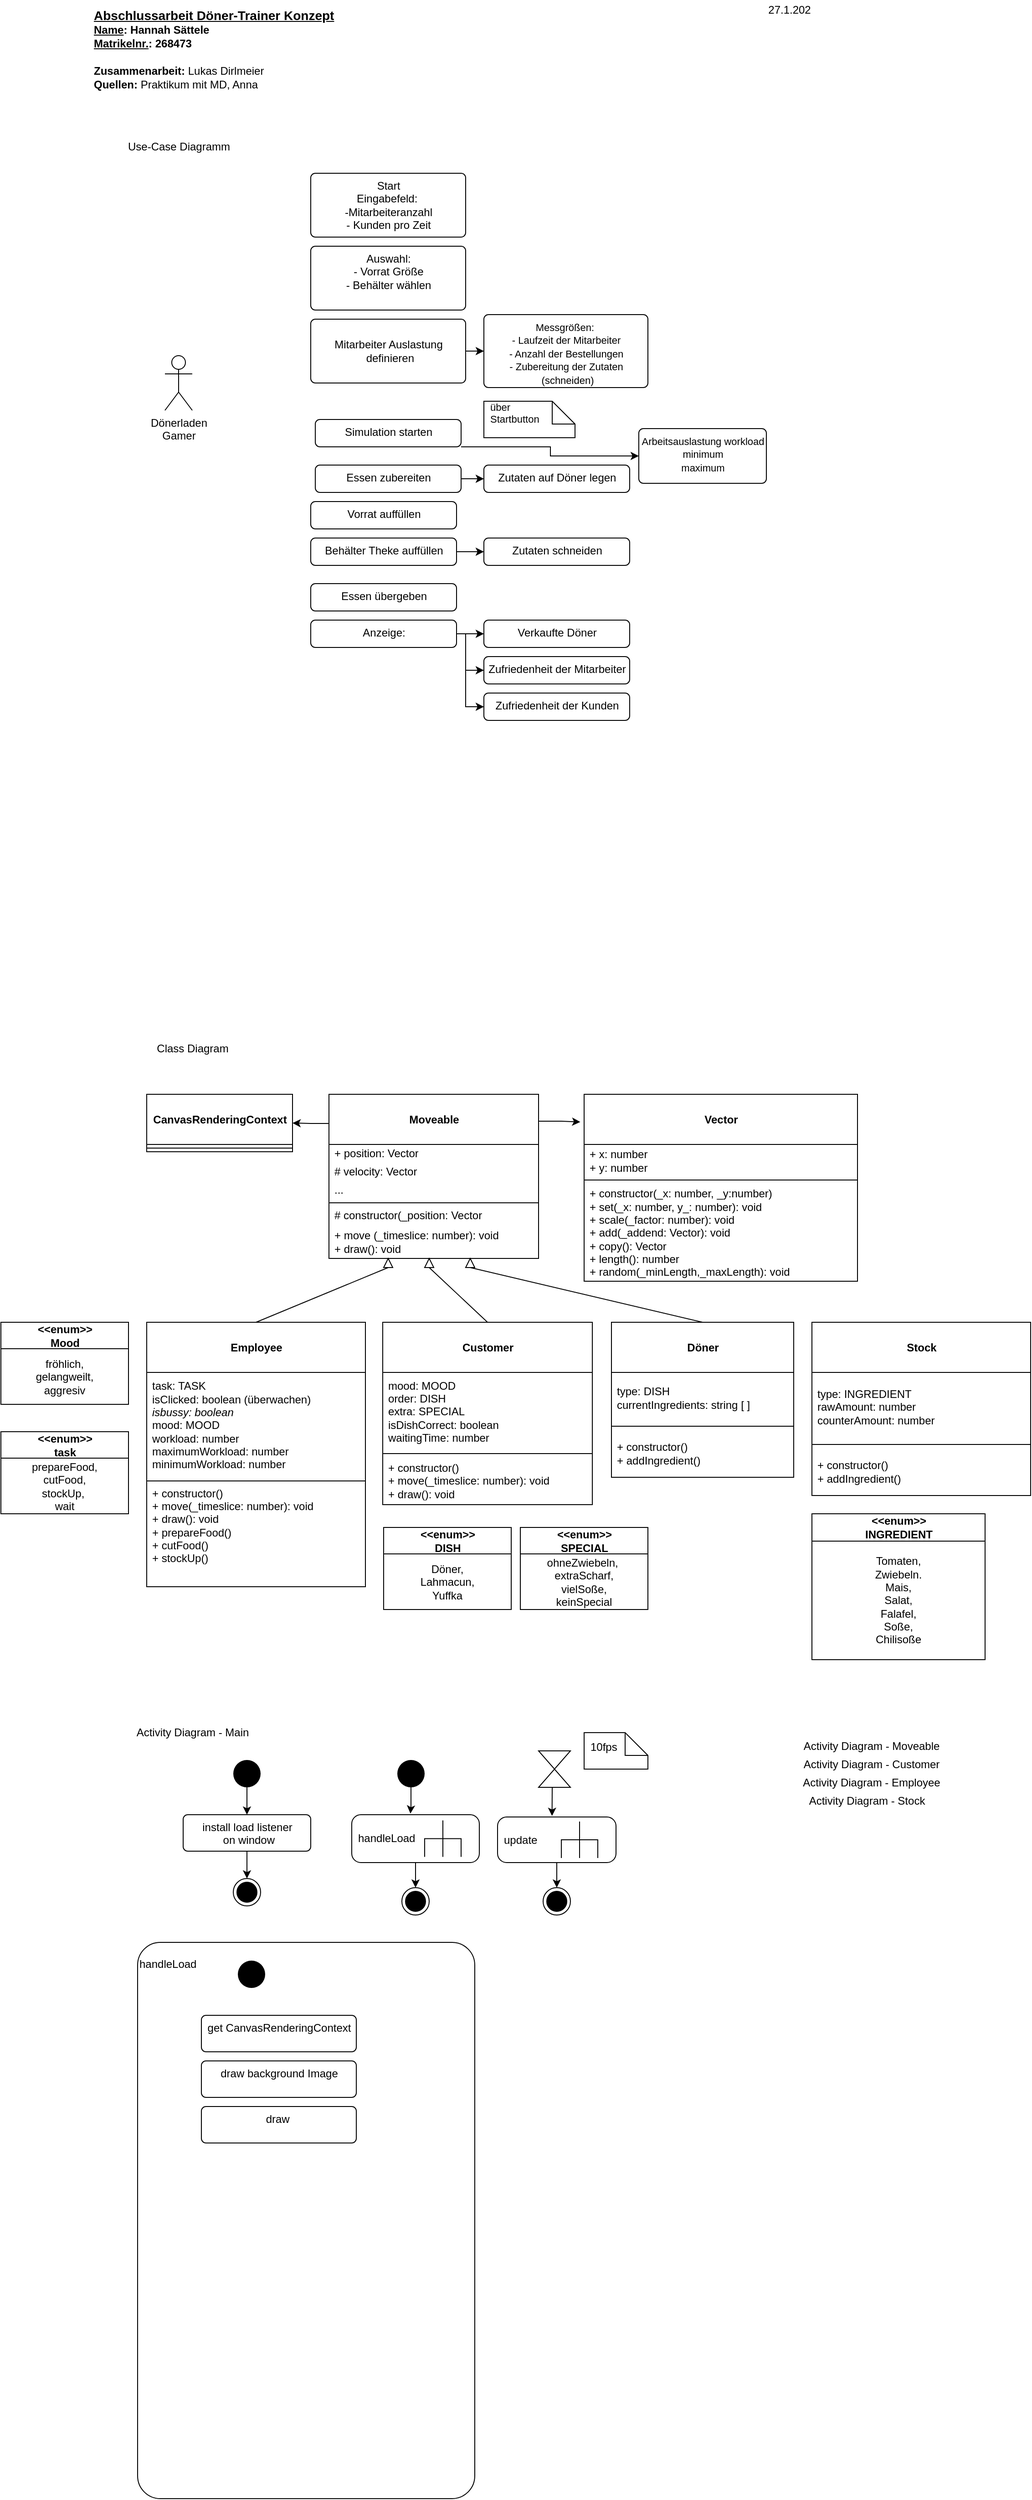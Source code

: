 <mxfile version="15.7.3" type="device"><diagram id="7r4EkHt8a0T-WiO6KExx" name="Seite-1"><mxGraphModel dx="2105" dy="641" grid="1" gridSize="10" guides="1" tooltips="1" connect="1" arrows="1" fold="1" page="1" pageScale="1" pageWidth="827" pageHeight="1169" math="0" shadow="0"><root><mxCell id="0"/><mxCell id="1" parent="0"/><mxCell id="Qmf67HxENv94UD_E8Iam-1" value="Dönerladen&lt;br&gt;Gamer" style="shape=umlActor;verticalLabelPosition=bottom;verticalAlign=top;html=1;" parent="1" vertex="1"><mxGeometry x="90" y="400" width="30" height="60" as="geometry"/></mxCell><mxCell id="Qmf67HxENv94UD_E8Iam-2" value="Start&lt;br&gt;&lt;div&gt;&lt;span&gt;Eingabefeld:&amp;nbsp;&lt;/span&gt;&lt;/div&gt;&lt;div&gt;&lt;span&gt;-Mitarbeiteranzahl&lt;/span&gt;&lt;/div&gt;&lt;div&gt;&lt;span&gt;- Kunden pro Zeit&lt;/span&gt;&lt;/div&gt;" style="html=1;align=center;verticalAlign=top;rounded=1;absoluteArcSize=1;arcSize=10;dashed=0;" parent="1" vertex="1"><mxGeometry x="250" y="200" width="170" height="70" as="geometry"/></mxCell><mxCell id="Qmf67HxENv94UD_E8Iam-3" value="&lt;font style=&quot;font-size: 14px&quot;&gt;&lt;b&gt;&lt;u&gt;Abschlussarbeit Döner-Trainer Konzept&lt;br&gt;&lt;/u&gt;&lt;/b&gt;&lt;/font&gt;&lt;div&gt;&lt;font style=&quot;font-size: 12px&quot;&gt;&lt;b&gt;&lt;u&gt;Name&lt;/u&gt;&lt;/b&gt;&lt;b&gt;:&lt;/b&gt;&lt;b&gt; &lt;/b&gt;&lt;b&gt;Hannah Sättele&lt;/b&gt;&lt;/font&gt;&lt;/div&gt;&lt;div&gt;&lt;font style=&quot;font-size: 12px&quot;&gt;&lt;u style=&quot;font-weight: bold&quot;&gt;Matrikelnr.&lt;/u&gt;&lt;span style=&quot;font-weight: bold&quot;&gt;:&lt;/span&gt; &lt;b&gt;268473&lt;/b&gt;&lt;/font&gt;&lt;/div&gt;&lt;b style=&quot;font-size: 14px&quot;&gt;&lt;u&gt;&lt;br&gt;&lt;/u&gt;&lt;/b&gt;" style="text;html=1;align=left;verticalAlign=middle;resizable=0;points=[];autosize=1;strokeColor=none;fillColor=none;" parent="1" vertex="1"><mxGeometry x="10" y="20" width="280" height="60" as="geometry"/></mxCell><mxCell id="Qmf67HxENv94UD_E8Iam-4" value="&lt;font style=&quot;font-size: 12px&quot;&gt;Use-Case Diagramm&lt;/font&gt;" style="text;html=1;align=center;verticalAlign=middle;resizable=0;points=[];autosize=1;strokeColor=none;fillColor=none;fontSize=14;" parent="1" vertex="1"><mxGeometry x="40" y="160" width="130" height="20" as="geometry"/></mxCell><mxCell id="Qmf67HxENv94UD_E8Iam-5" value="&lt;font style=&quot;font-size: 12px&quot;&gt;27.1.202&lt;/font&gt;" style="text;html=1;align=center;verticalAlign=middle;resizable=0;points=[];autosize=1;strokeColor=none;fillColor=none;fontSize=14;" parent="1" vertex="1"><mxGeometry x="735" y="10" width="80" height="20" as="geometry"/></mxCell><mxCell id="Qmf67HxENv94UD_E8Iam-6" value="Auswahl:&lt;br&gt;- Vorrat Größe&lt;br&gt;- Behälter wählen" style="html=1;align=center;verticalAlign=top;rounded=1;absoluteArcSize=1;arcSize=10;dashed=0;" parent="1" vertex="1"><mxGeometry x="250" y="280" width="170" height="70" as="geometry"/></mxCell><mxCell id="Qmf67HxENv94UD_E8Iam-11" value="" style="edgeStyle=orthogonalEdgeStyle;rounded=0;orthogonalLoop=1;jettySize=auto;html=1;fontSize=11;" parent="1" source="Qmf67HxENv94UD_E8Iam-7" target="Qmf67HxENv94UD_E8Iam-8" edge="1"><mxGeometry relative="1" as="geometry"/></mxCell><mxCell id="Qmf67HxENv94UD_E8Iam-7" value="&lt;br&gt;Mitarbeiter Auslastung&lt;br&gt;&amp;nbsp;definieren" style="html=1;align=center;verticalAlign=top;rounded=1;absoluteArcSize=1;arcSize=10;dashed=0;" parent="1" vertex="1"><mxGeometry x="250" y="360" width="170" height="70" as="geometry"/></mxCell><mxCell id="Qmf67HxENv94UD_E8Iam-8" value="&lt;font style=&quot;font-size: 11px&quot;&gt;Messgrößen:&amp;nbsp;&lt;br&gt;- Laufzeit der Mitarbeiter&lt;br&gt;- Anzahl der Bestellungen&lt;br&gt;- Zubereitung der Zutaten&lt;br&gt;&amp;nbsp;(schneiden)&lt;/font&gt;" style="html=1;align=center;verticalAlign=top;rounded=1;absoluteArcSize=1;arcSize=10;dashed=0;" parent="1" vertex="1"><mxGeometry x="440" y="355" width="180" height="80" as="geometry"/></mxCell><mxCell id="Qmf67HxENv94UD_E8Iam-137" style="edgeStyle=orthogonalEdgeStyle;rounded=0;orthogonalLoop=1;jettySize=auto;html=1;entryX=0;entryY=0.5;entryDx=0;entryDy=0;fontSize=12;" parent="1" source="Qmf67HxENv94UD_E8Iam-9" target="Qmf67HxENv94UD_E8Iam-136" edge="1"><mxGeometry relative="1" as="geometry"><Array as="points"><mxPoint x="513" y="500"/><mxPoint x="513" y="510"/></Array></mxGeometry></mxCell><mxCell id="Qmf67HxENv94UD_E8Iam-9" value="Simulation starten" style="html=1;align=center;verticalAlign=top;rounded=1;absoluteArcSize=1;arcSize=10;dashed=0;" parent="1" vertex="1"><mxGeometry x="255" y="470" width="160" height="30" as="geometry"/></mxCell><mxCell id="Qmf67HxENv94UD_E8Iam-12" value="" style="shape=note2;boundedLbl=1;whiteSpace=wrap;html=1;size=25;verticalAlign=top;align=left;spacingLeft=5;fontSize=11;" parent="1" vertex="1"><mxGeometry x="440" y="450" width="100" height="40" as="geometry"/></mxCell><mxCell id="Qmf67HxENv94UD_E8Iam-13" value="über &#10;Startbutton" style="resizeWidth=1;part=1;strokeColor=none;fillColor=none;align=left;spacingLeft=5;fontSize=11;" parent="Qmf67HxENv94UD_E8Iam-12" vertex="1"><mxGeometry width="100" height="25" relative="1" as="geometry"/></mxCell><mxCell id="Qmf67HxENv94UD_E8Iam-25" value="" style="edgeStyle=orthogonalEdgeStyle;rounded=0;orthogonalLoop=1;jettySize=auto;html=1;fontSize=11;" parent="1" source="Qmf67HxENv94UD_E8Iam-14" target="Qmf67HxENv94UD_E8Iam-24" edge="1"><mxGeometry relative="1" as="geometry"/></mxCell><mxCell id="Qmf67HxENv94UD_E8Iam-14" value="Essen zubereiten" style="html=1;align=center;verticalAlign=top;rounded=1;absoluteArcSize=1;arcSize=10;dashed=0;" parent="1" vertex="1"><mxGeometry x="255" y="520" width="160" height="30" as="geometry"/></mxCell><mxCell id="Qmf67HxENv94UD_E8Iam-15" value="Vorrat auffüllen" style="html=1;align=center;verticalAlign=top;rounded=1;absoluteArcSize=1;arcSize=10;dashed=0;" parent="1" vertex="1"><mxGeometry x="250" y="560" width="160" height="30" as="geometry"/></mxCell><mxCell id="Qmf67HxENv94UD_E8Iam-23" value="" style="edgeStyle=orthogonalEdgeStyle;rounded=0;orthogonalLoop=1;jettySize=auto;html=1;fontSize=11;" parent="1" source="Qmf67HxENv94UD_E8Iam-16" target="Qmf67HxENv94UD_E8Iam-22" edge="1"><mxGeometry relative="1" as="geometry"/></mxCell><mxCell id="Qmf67HxENv94UD_E8Iam-16" value="Behälter Theke auffüllen" style="html=1;align=center;verticalAlign=top;rounded=1;absoluteArcSize=1;arcSize=10;dashed=0;" parent="1" vertex="1"><mxGeometry x="250" y="600" width="160" height="30" as="geometry"/></mxCell><mxCell id="Qmf67HxENv94UD_E8Iam-17" value="Essen übergeben" style="html=1;align=center;verticalAlign=top;rounded=1;absoluteArcSize=1;arcSize=10;dashed=0;" parent="1" vertex="1"><mxGeometry x="250" y="650" width="160" height="30" as="geometry"/></mxCell><mxCell id="Qmf67HxENv94UD_E8Iam-29" style="edgeStyle=orthogonalEdgeStyle;rounded=0;orthogonalLoop=1;jettySize=auto;html=1;entryX=0;entryY=0.5;entryDx=0;entryDy=0;fontSize=11;" parent="1" source="Qmf67HxENv94UD_E8Iam-18" target="Qmf67HxENv94UD_E8Iam-19" edge="1"><mxGeometry relative="1" as="geometry"/></mxCell><mxCell id="Qmf67HxENv94UD_E8Iam-30" style="edgeStyle=orthogonalEdgeStyle;rounded=0;orthogonalLoop=1;jettySize=auto;html=1;entryX=0;entryY=0.5;entryDx=0;entryDy=0;fontSize=11;" parent="1" source="Qmf67HxENv94UD_E8Iam-18" target="Qmf67HxENv94UD_E8Iam-20" edge="1"><mxGeometry relative="1" as="geometry"><Array as="points"><mxPoint x="420" y="705"/><mxPoint x="420" y="745"/></Array></mxGeometry></mxCell><mxCell id="Qmf67HxENv94UD_E8Iam-31" style="edgeStyle=orthogonalEdgeStyle;rounded=0;orthogonalLoop=1;jettySize=auto;html=1;entryX=0;entryY=0.5;entryDx=0;entryDy=0;fontSize=11;" parent="1" source="Qmf67HxENv94UD_E8Iam-18" target="Qmf67HxENv94UD_E8Iam-21" edge="1"><mxGeometry relative="1" as="geometry"><Array as="points"><mxPoint x="420" y="705"/><mxPoint x="420" y="785"/></Array></mxGeometry></mxCell><mxCell id="Qmf67HxENv94UD_E8Iam-18" value="Anzeige:" style="html=1;align=center;verticalAlign=top;rounded=1;absoluteArcSize=1;arcSize=10;dashed=0;" parent="1" vertex="1"><mxGeometry x="250" y="690" width="160" height="30" as="geometry"/></mxCell><mxCell id="Qmf67HxENv94UD_E8Iam-19" value="Verkaufte Döner" style="html=1;align=center;verticalAlign=top;rounded=1;absoluteArcSize=1;arcSize=10;dashed=0;" parent="1" vertex="1"><mxGeometry x="440" y="690" width="160" height="30" as="geometry"/></mxCell><mxCell id="Qmf67HxENv94UD_E8Iam-20" value="Zufriedenheit der Mitarbeiter" style="html=1;align=center;verticalAlign=top;rounded=1;absoluteArcSize=1;arcSize=10;dashed=0;" parent="1" vertex="1"><mxGeometry x="440" y="730" width="160" height="30" as="geometry"/></mxCell><mxCell id="Qmf67HxENv94UD_E8Iam-21" value="Zufriedenheit der Kunden" style="html=1;align=center;verticalAlign=top;rounded=1;absoluteArcSize=1;arcSize=10;dashed=0;" parent="1" vertex="1"><mxGeometry x="440" y="770" width="160" height="30" as="geometry"/></mxCell><mxCell id="Qmf67HxENv94UD_E8Iam-22" value="Zutaten schneiden" style="html=1;align=center;verticalAlign=top;rounded=1;absoluteArcSize=1;arcSize=10;dashed=0;" parent="1" vertex="1"><mxGeometry x="440" y="600" width="160" height="30" as="geometry"/></mxCell><mxCell id="Qmf67HxENv94UD_E8Iam-24" value="Zutaten auf Döner legen" style="html=1;align=center;verticalAlign=top;rounded=1;absoluteArcSize=1;arcSize=10;dashed=0;" parent="1" vertex="1"><mxGeometry x="440" y="520" width="160" height="30" as="geometry"/></mxCell><mxCell id="Qmf67HxENv94UD_E8Iam-33" value="&lt;font style=&quot;font-size: 12px&quot;&gt;&lt;b&gt;Zusammenarbeit:&lt;/b&gt; Lukas Dirlmeier&lt;br&gt;&lt;b&gt;Quellen&lt;/b&gt;&lt;b&gt;: &lt;/b&gt;Praktikum mit MD, Anna&lt;b&gt;&amp;nbsp;&lt;/b&gt;&lt;/font&gt;" style="text;html=1;align=left;verticalAlign=middle;resizable=0;points=[];autosize=1;strokeColor=none;fillColor=none;fontSize=11;" parent="1" vertex="1"><mxGeometry x="10" y="80" width="200" height="30" as="geometry"/></mxCell><mxCell id="Qmf67HxENv94UD_E8Iam-34" value="Class Diagram" style="text;html=1;align=center;verticalAlign=middle;resizable=0;points=[];autosize=1;strokeColor=none;fillColor=none;fontSize=12;" parent="1" vertex="1"><mxGeometry x="75" y="1150" width="90" height="20" as="geometry"/></mxCell><mxCell id="Qmf67HxENv94UD_E8Iam-53" value="&lt;br&gt;&lt;b&gt;CanvasRenderingContext&lt;/b&gt;" style="swimlane;fontStyle=0;align=center;verticalAlign=top;childLayout=stackLayout;horizontal=1;startSize=55;horizontalStack=0;resizeParent=1;resizeParentMax=0;resizeLast=0;collapsible=0;marginBottom=0;html=1;fontSize=12;" parent="1" vertex="1"><mxGeometry x="70" y="1210" width="160" height="63" as="geometry"/></mxCell><mxCell id="Qmf67HxENv94UD_E8Iam-58" value="" style="line;strokeWidth=1;fillColor=none;align=left;verticalAlign=middle;spacingTop=-1;spacingLeft=3;spacingRight=3;rotatable=0;labelPosition=right;points=[];portConstraint=eastwest;fontSize=12;" parent="Qmf67HxENv94UD_E8Iam-53" vertex="1"><mxGeometry y="55" width="160" height="8" as="geometry"/></mxCell><mxCell id="Qmf67HxENv94UD_E8Iam-150" style="edgeStyle=orthogonalEdgeStyle;rounded=0;orthogonalLoop=1;jettySize=auto;html=1;entryX=-0.014;entryY=0.148;entryDx=0;entryDy=0;entryPerimeter=0;fontSize=12;exitX=1.001;exitY=0.164;exitDx=0;exitDy=0;exitPerimeter=0;" parent="1" source="Qmf67HxENv94UD_E8Iam-61" target="Qmf67HxENv94UD_E8Iam-69" edge="1"><mxGeometry relative="1" as="geometry"/></mxCell><mxCell id="Qmf67HxENv94UD_E8Iam-151" style="edgeStyle=orthogonalEdgeStyle;rounded=0;orthogonalLoop=1;jettySize=auto;html=1;entryX=1;entryY=0.5;entryDx=0;entryDy=0;fontSize=12;exitX=0.006;exitY=0.178;exitDx=0;exitDy=0;exitPerimeter=0;" parent="1" source="Qmf67HxENv94UD_E8Iam-61" target="Qmf67HxENv94UD_E8Iam-53" edge="1"><mxGeometry relative="1" as="geometry"/></mxCell><mxCell id="Qmf67HxENv94UD_E8Iam-61" value="&lt;br&gt;&lt;b&gt;Moveable&lt;/b&gt;" style="swimlane;fontStyle=0;align=center;verticalAlign=top;childLayout=stackLayout;horizontal=1;startSize=55;horizontalStack=0;resizeParent=1;resizeParentMax=0;resizeLast=0;collapsible=0;marginBottom=0;html=1;fontSize=12;" parent="1" vertex="1"><mxGeometry x="270" y="1210" width="230" height="180" as="geometry"/></mxCell><mxCell id="Qmf67HxENv94UD_E8Iam-62" value="+ position: Vector" style="text;html=1;strokeColor=none;fillColor=none;align=left;verticalAlign=middle;spacingLeft=4;spacingRight=4;overflow=hidden;rotatable=0;points=[[0,0.5],[1,0.5]];portConstraint=eastwest;fontSize=12;" parent="Qmf67HxENv94UD_E8Iam-61" vertex="1"><mxGeometry y="55" width="230" height="20" as="geometry"/></mxCell><mxCell id="Qmf67HxENv94UD_E8Iam-63" value="# velocity: Vector" style="text;html=1;strokeColor=none;fillColor=none;align=left;verticalAlign=middle;spacingLeft=4;spacingRight=4;overflow=hidden;rotatable=0;points=[[0,0.5],[1,0.5]];portConstraint=eastwest;fontSize=12;" parent="Qmf67HxENv94UD_E8Iam-61" vertex="1"><mxGeometry y="75" width="230" height="20" as="geometry"/></mxCell><mxCell id="Qmf67HxENv94UD_E8Iam-65" value="..." style="text;html=1;strokeColor=none;fillColor=none;align=left;verticalAlign=middle;spacingLeft=4;spacingRight=4;overflow=hidden;rotatable=0;points=[[0,0.5],[1,0.5]];portConstraint=eastwest;fontSize=12;" parent="Qmf67HxENv94UD_E8Iam-61" vertex="1"><mxGeometry y="95" width="230" height="20" as="geometry"/></mxCell><mxCell id="Qmf67HxENv94UD_E8Iam-66" value="" style="line;strokeWidth=1;fillColor=none;align=left;verticalAlign=middle;spacingTop=-1;spacingLeft=3;spacingRight=3;rotatable=0;labelPosition=right;points=[];portConstraint=eastwest;fontSize=12;" parent="Qmf67HxENv94UD_E8Iam-61" vertex="1"><mxGeometry y="115" width="230" height="8" as="geometry"/></mxCell><mxCell id="Qmf67HxENv94UD_E8Iam-67" value="# constructor(_position: Vector" style="text;html=1;strokeColor=none;fillColor=none;align=left;verticalAlign=middle;spacingLeft=4;spacingRight=4;overflow=hidden;rotatable=0;points=[[0,0.5],[1,0.5]];portConstraint=eastwest;fontSize=12;" parent="Qmf67HxENv94UD_E8Iam-61" vertex="1"><mxGeometry y="123" width="230" height="20" as="geometry"/></mxCell><mxCell id="Qmf67HxENv94UD_E8Iam-68" value="+ move (_timeslice: number): void&lt;br&gt;+ draw(): void" style="text;html=1;strokeColor=none;fillColor=none;align=left;verticalAlign=middle;spacingLeft=4;spacingRight=4;overflow=hidden;rotatable=0;points=[[0,0.5],[1,0.5]];portConstraint=eastwest;fontSize=12;" parent="Qmf67HxENv94UD_E8Iam-61" vertex="1"><mxGeometry y="143" width="230" height="37" as="geometry"/></mxCell><mxCell id="Qmf67HxENv94UD_E8Iam-69" value="&lt;br&gt;&lt;b&gt;Vector&lt;/b&gt;" style="swimlane;fontStyle=0;align=center;verticalAlign=top;childLayout=stackLayout;horizontal=1;startSize=55;horizontalStack=0;resizeParent=1;resizeParentMax=0;resizeLast=0;collapsible=0;marginBottom=0;html=1;fontSize=12;" parent="1" vertex="1"><mxGeometry x="550" y="1210" width="300" height="205" as="geometry"/></mxCell><mxCell id="Qmf67HxENv94UD_E8Iam-70" value="+ x: number&lt;br&gt;+ y: number" style="text;html=1;strokeColor=none;fillColor=none;align=left;verticalAlign=middle;spacingLeft=4;spacingRight=4;overflow=hidden;rotatable=0;points=[[0,0.5],[1,0.5]];portConstraint=eastwest;fontSize=12;" parent="Qmf67HxENv94UD_E8Iam-69" vertex="1"><mxGeometry y="55" width="300" height="35" as="geometry"/></mxCell><mxCell id="Qmf67HxENv94UD_E8Iam-73" value="" style="line;strokeWidth=1;fillColor=none;align=left;verticalAlign=middle;spacingTop=-1;spacingLeft=3;spacingRight=3;rotatable=0;labelPosition=right;points=[];portConstraint=eastwest;fontSize=12;" parent="Qmf67HxENv94UD_E8Iam-69" vertex="1"><mxGeometry y="90" width="300" height="8" as="geometry"/></mxCell><mxCell id="Qmf67HxENv94UD_E8Iam-74" value="&lt;div&gt;&lt;span&gt;+ constructor(_x: number, _y:number)&lt;/span&gt;&lt;/div&gt;&lt;div&gt;&lt;span&gt;+ set(_x: number, y_: number): void&lt;/span&gt;&lt;/div&gt;&lt;div&gt;&lt;span&gt;+ scale(_factor: number): void&lt;/span&gt;&lt;/div&gt;&lt;div&gt;&lt;span&gt;+ add(_addend: Vector): void&lt;/span&gt;&lt;/div&gt;&lt;div&gt;&lt;span&gt;+ copy(): Vector&lt;/span&gt;&lt;/div&gt;&lt;div&gt;&lt;span&gt;+ length(): number&lt;/span&gt;&lt;/div&gt;&lt;div&gt;&lt;span&gt;+ random(_minLength,_maxLength): void&lt;/span&gt;&lt;/div&gt;" style="text;html=1;strokeColor=none;fillColor=none;align=left;verticalAlign=middle;spacingLeft=4;spacingRight=4;overflow=hidden;rotatable=0;points=[[0,0.5],[1,0.5]];portConstraint=eastwest;fontSize=12;" parent="Qmf67HxENv94UD_E8Iam-69" vertex="1"><mxGeometry y="98" width="300" height="107" as="geometry"/></mxCell><mxCell id="Qmf67HxENv94UD_E8Iam-76" value="&lt;br&gt;&lt;b&gt;Employee&lt;/b&gt;" style="swimlane;fontStyle=0;align=center;verticalAlign=top;childLayout=stackLayout;horizontal=1;startSize=55;horizontalStack=0;resizeParent=1;resizeParentMax=0;resizeLast=0;collapsible=0;marginBottom=0;html=1;fontSize=12;" parent="1" vertex="1"><mxGeometry x="70" y="1460" width="240" height="290" as="geometry"/></mxCell><mxCell id="Qmf67HxENv94UD_E8Iam-77" value="task: TASK&lt;br&gt;isClicked: boolean (überwachen)&lt;br&gt;&lt;i&gt;isbussy: boolean&lt;br&gt;&lt;/i&gt;mood: MOOD&lt;br&gt;workload: number&lt;br&gt;maximumWorkload: number&lt;br&gt;minimumWorkload: number" style="text;html=1;strokeColor=none;fillColor=none;align=left;verticalAlign=middle;spacingLeft=4;spacingRight=4;overflow=hidden;rotatable=0;points=[[0,0.5],[1,0.5]];portConstraint=eastwest;fontSize=12;" parent="Qmf67HxENv94UD_E8Iam-76" vertex="1"><mxGeometry y="55" width="240" height="115" as="geometry"/></mxCell><mxCell id="Qmf67HxENv94UD_E8Iam-78" value="" style="line;strokeWidth=1;fillColor=none;align=left;verticalAlign=middle;spacingTop=-1;spacingLeft=3;spacingRight=3;rotatable=0;labelPosition=right;points=[];portConstraint=eastwest;fontSize=12;" parent="Qmf67HxENv94UD_E8Iam-76" vertex="1"><mxGeometry y="170" width="240" height="8" as="geometry"/></mxCell><mxCell id="Qmf67HxENv94UD_E8Iam-79" value="&lt;div&gt;&lt;span&gt;+ constructor()&lt;/span&gt;&lt;/div&gt;&lt;div&gt;+ move(_timeslice: number): void&lt;/div&gt;&lt;div&gt;+ draw(): void&lt;/div&gt;&lt;div&gt;+ prepareFood()&lt;/div&gt;&lt;div&gt;+ cutFood()&lt;/div&gt;&lt;div&gt;+ stockUp()&lt;/div&gt;&lt;div&gt;&lt;br&gt;&lt;/div&gt;&lt;div&gt;&lt;br&gt;&lt;/div&gt;&lt;div&gt;&lt;br&gt;&lt;/div&gt;" style="text;html=1;strokeColor=none;fillColor=none;align=left;verticalAlign=middle;spacingLeft=4;spacingRight=4;overflow=hidden;rotatable=0;points=[[0,0.5],[1,0.5]];portConstraint=eastwest;fontSize=12;" parent="Qmf67HxENv94UD_E8Iam-76" vertex="1"><mxGeometry y="178" width="240" height="112" as="geometry"/></mxCell><mxCell id="Qmf67HxENv94UD_E8Iam-80" value="&lt;br&gt;&lt;b&gt;Customer&lt;/b&gt;" style="swimlane;fontStyle=0;align=center;verticalAlign=top;childLayout=stackLayout;horizontal=1;startSize=55;horizontalStack=0;resizeParent=1;resizeParentMax=0;resizeLast=0;collapsible=0;marginBottom=0;html=1;fontSize=12;" parent="1" vertex="1"><mxGeometry x="329" y="1460" width="230" height="200" as="geometry"/></mxCell><mxCell id="Qmf67HxENv94UD_E8Iam-81" value="mood: MOOD&amp;nbsp;&lt;br&gt;order: DISH&lt;br&gt;extra: SPECIAL&lt;br&gt;isDishCorrect: boolean&lt;br&gt;waitingTime: number" style="text;html=1;strokeColor=none;fillColor=none;align=left;verticalAlign=middle;spacingLeft=4;spacingRight=4;overflow=hidden;rotatable=0;points=[[0,0.5],[1,0.5]];portConstraint=eastwest;fontSize=12;" parent="Qmf67HxENv94UD_E8Iam-80" vertex="1"><mxGeometry y="55" width="230" height="85" as="geometry"/></mxCell><mxCell id="Qmf67HxENv94UD_E8Iam-82" value="" style="line;strokeWidth=1;fillColor=none;align=left;verticalAlign=middle;spacingTop=-1;spacingLeft=3;spacingRight=3;rotatable=0;labelPosition=right;points=[];portConstraint=eastwest;fontSize=12;" parent="Qmf67HxENv94UD_E8Iam-80" vertex="1"><mxGeometry y="140" width="230" height="8" as="geometry"/></mxCell><mxCell id="Qmf67HxENv94UD_E8Iam-83" value="&lt;div&gt;&lt;span&gt;+ constructor()&lt;/span&gt;&lt;/div&gt;&lt;div&gt;+ move(_timeslice: number): void&lt;/div&gt;&lt;div&gt;+ draw(): void&lt;/div&gt;" style="text;html=1;strokeColor=none;fillColor=none;align=left;verticalAlign=middle;spacingLeft=4;spacingRight=4;overflow=hidden;rotatable=0;points=[[0,0.5],[1,0.5]];portConstraint=eastwest;fontSize=12;" parent="Qmf67HxENv94UD_E8Iam-80" vertex="1"><mxGeometry y="148" width="230" height="52" as="geometry"/></mxCell><mxCell id="Qmf67HxENv94UD_E8Iam-84" value="&lt;br&gt;&lt;b&gt;Stock&lt;/b&gt;" style="swimlane;fontStyle=0;align=center;verticalAlign=top;childLayout=stackLayout;horizontal=1;startSize=55;horizontalStack=0;resizeParent=1;resizeParentMax=0;resizeLast=0;collapsible=0;marginBottom=0;html=1;fontSize=12;" parent="1" vertex="1"><mxGeometry x="800" y="1460" width="240" height="190" as="geometry"/></mxCell><mxCell id="Qmf67HxENv94UD_E8Iam-85" value="type: INGREDIENT&lt;br&gt;rawAmount: number&lt;br&gt;counterAmount: number&lt;br&gt;" style="text;html=1;strokeColor=none;fillColor=none;align=left;verticalAlign=middle;spacingLeft=4;spacingRight=4;overflow=hidden;rotatable=0;points=[[0,0.5],[1,0.5]];portConstraint=eastwest;fontSize=12;" parent="Qmf67HxENv94UD_E8Iam-84" vertex="1"><mxGeometry y="55" width="240" height="75" as="geometry"/></mxCell><mxCell id="Qmf67HxENv94UD_E8Iam-86" value="" style="line;strokeWidth=1;fillColor=none;align=left;verticalAlign=middle;spacingTop=-1;spacingLeft=3;spacingRight=3;rotatable=0;labelPosition=right;points=[];portConstraint=eastwest;fontSize=12;" parent="Qmf67HxENv94UD_E8Iam-84" vertex="1"><mxGeometry y="130" width="240" height="8" as="geometry"/></mxCell><mxCell id="Qmf67HxENv94UD_E8Iam-87" value="&lt;div&gt;&lt;span&gt;+ constructor()&lt;/span&gt;&lt;/div&gt;&lt;div&gt;+ addIngredient()&lt;/div&gt;" style="text;html=1;strokeColor=none;fillColor=none;align=left;verticalAlign=middle;spacingLeft=4;spacingRight=4;overflow=hidden;rotatable=0;points=[[0,0.5],[1,0.5]];portConstraint=eastwest;fontSize=12;" parent="Qmf67HxENv94UD_E8Iam-84" vertex="1"><mxGeometry y="138" width="240" height="52" as="geometry"/></mxCell><mxCell id="Qmf67HxENv94UD_E8Iam-88" value="Activity Diagram - Moveable" style="text;html=1;align=center;verticalAlign=middle;resizable=0;points=[];autosize=1;strokeColor=none;fillColor=none;fontSize=12;" parent="1" vertex="1"><mxGeometry x="780" y="1915" width="170" height="20" as="geometry"/></mxCell><mxCell id="Qmf67HxENv94UD_E8Iam-89" value="Activity Diagram - Main" style="text;html=1;align=center;verticalAlign=middle;resizable=0;points=[];autosize=1;strokeColor=none;fillColor=none;fontSize=12;" parent="1" vertex="1"><mxGeometry x="50" y="1900" width="140" height="20" as="geometry"/></mxCell><mxCell id="Qmf67HxENv94UD_E8Iam-90" value="Activity Diagram - Customer" style="text;html=1;align=center;verticalAlign=middle;resizable=0;points=[];autosize=1;strokeColor=none;fillColor=none;fontSize=12;" parent="1" vertex="1"><mxGeometry x="780" y="1935" width="170" height="20" as="geometry"/></mxCell><mxCell id="Qmf67HxENv94UD_E8Iam-91" value="Activity Diagram - Employee" style="text;html=1;align=center;verticalAlign=middle;resizable=0;points=[];autosize=1;strokeColor=none;fillColor=none;fontSize=12;" parent="1" vertex="1"><mxGeometry x="780" y="1955" width="170" height="20" as="geometry"/></mxCell><mxCell id="Qmf67HxENv94UD_E8Iam-92" value="Activity Diagram - Stock" style="text;html=1;align=center;verticalAlign=middle;resizable=0;points=[];autosize=1;strokeColor=none;fillColor=none;fontSize=12;" parent="1" vertex="1"><mxGeometry x="790" y="1975" width="140" height="20" as="geometry"/></mxCell><mxCell id="Qmf67HxENv94UD_E8Iam-96" value="" style="edgeStyle=orthogonalEdgeStyle;rounded=0;orthogonalLoop=1;jettySize=auto;html=1;fontSize=12;" parent="1" source="Qmf67HxENv94UD_E8Iam-93" target="Qmf67HxENv94UD_E8Iam-95" edge="1"><mxGeometry relative="1" as="geometry"/></mxCell><mxCell id="Qmf67HxENv94UD_E8Iam-93" value="" style="ellipse;fillColor=#000000;strokeColor=none;fontSize=12;align=left;" parent="1" vertex="1"><mxGeometry x="165" y="1940" width="30" height="30" as="geometry"/></mxCell><mxCell id="Qmf67HxENv94UD_E8Iam-94" value="" style="ellipse;html=1;shape=endState;fillColor=#000000;strokeColor=#000000;fontSize=12;align=left;" parent="1" vertex="1"><mxGeometry x="165" y="2070" width="30" height="30" as="geometry"/></mxCell><mxCell id="Qmf67HxENv94UD_E8Iam-97" value="" style="edgeStyle=orthogonalEdgeStyle;rounded=0;orthogonalLoop=1;jettySize=auto;html=1;fontSize=12;" parent="1" source="Qmf67HxENv94UD_E8Iam-95" target="Qmf67HxENv94UD_E8Iam-94" edge="1"><mxGeometry relative="1" as="geometry"/></mxCell><mxCell id="Qmf67HxENv94UD_E8Iam-95" value="install load listener&lt;br&gt;&amp;nbsp;on window" style="html=1;align=center;verticalAlign=top;rounded=1;absoluteArcSize=1;arcSize=10;dashed=0;fontSize=12;" parent="1" vertex="1"><mxGeometry x="110" y="2000" width="140" height="40" as="geometry"/></mxCell><mxCell id="Qmf67HxENv94UD_E8Iam-99" value="handleLoad" style="html=1;align=left;verticalAlign=top;rounded=1;absoluteArcSize=1;arcSize=50;dashed=0;spacingTop=10;spacingRight=30;fontSize=12;" parent="1" vertex="1"><mxGeometry x="60" y="2140" width="370" height="610" as="geometry"/></mxCell><mxCell id="Qmf67HxENv94UD_E8Iam-100" value="" style="ellipse;fillColor=#000000;strokeColor=none;fontSize=12;align=left;" parent="1" vertex="1"><mxGeometry x="170" y="2160" width="30" height="30" as="geometry"/></mxCell><mxCell id="Qmf67HxENv94UD_E8Iam-101" value="get CanvasRenderingContext" style="html=1;align=center;verticalAlign=top;rounded=1;absoluteArcSize=1;arcSize=10;dashed=0;fontSize=12;" parent="1" vertex="1"><mxGeometry x="130" y="2220" width="170" height="40" as="geometry"/></mxCell><mxCell id="Qmf67HxENv94UD_E8Iam-103" value="draw background Image" style="html=1;align=center;verticalAlign=top;rounded=1;absoluteArcSize=1;arcSize=10;dashed=0;fontSize=12;" parent="1" vertex="1"><mxGeometry x="130" y="2270" width="170" height="40" as="geometry"/></mxCell><mxCell id="Qmf67HxENv94UD_E8Iam-104" value="draw&amp;nbsp;" style="html=1;align=center;verticalAlign=top;rounded=1;absoluteArcSize=1;arcSize=10;dashed=0;fontSize=12;" parent="1" vertex="1"><mxGeometry x="130" y="2320" width="170" height="40" as="geometry"/></mxCell><mxCell id="Qmf67HxENv94UD_E8Iam-110" style="edgeStyle=orthogonalEdgeStyle;rounded=0;orthogonalLoop=1;jettySize=auto;html=1;entryX=0.46;entryY=-0.023;entryDx=0;entryDy=0;entryPerimeter=0;fontSize=12;" parent="1" source="Qmf67HxENv94UD_E8Iam-105" target="Qmf67HxENv94UD_E8Iam-107" edge="1"><mxGeometry relative="1" as="geometry"/></mxCell><mxCell id="Qmf67HxENv94UD_E8Iam-105" value="" style="ellipse;fillColor=#000000;strokeColor=none;fontSize=12;align=left;" parent="1" vertex="1"><mxGeometry x="345" y="1940" width="30" height="30" as="geometry"/></mxCell><mxCell id="Qmf67HxENv94UD_E8Iam-111" style="edgeStyle=orthogonalEdgeStyle;rounded=0;orthogonalLoop=1;jettySize=auto;html=1;entryX=0.5;entryY=0;entryDx=0;entryDy=0;fontSize=12;" parent="1" source="Qmf67HxENv94UD_E8Iam-107" target="Qmf67HxENv94UD_E8Iam-108" edge="1"><mxGeometry relative="1" as="geometry"/></mxCell><mxCell id="Qmf67HxENv94UD_E8Iam-107" value="handleLoad" style="shape=mxgraph.uml25.behaviorAction;html=1;rounded=1;absoluteArcSize=1;arcSize=10;align=left;spacingLeft=5;fontSize=12;" parent="1" vertex="1"><mxGeometry x="295" y="2000" width="140" height="52.5" as="geometry"/></mxCell><mxCell id="Qmf67HxENv94UD_E8Iam-108" value="" style="ellipse;html=1;shape=endState;fillColor=#000000;strokeColor=#000000;fontSize=12;align=left;" parent="1" vertex="1"><mxGeometry x="350" y="2080" width="30" height="30" as="geometry"/></mxCell><mxCell id="Qmf67HxENv94UD_E8Iam-112" style="edgeStyle=orthogonalEdgeStyle;rounded=0;orthogonalLoop=1;jettySize=auto;html=1;entryX=0.46;entryY=-0.023;entryDx=0;entryDy=0;entryPerimeter=0;fontSize=12;" parent="1" target="Qmf67HxENv94UD_E8Iam-115" edge="1"><mxGeometry relative="1" as="geometry"><mxPoint x="515" y="1970" as="sourcePoint"/></mxGeometry></mxCell><mxCell id="Qmf67HxENv94UD_E8Iam-114" style="edgeStyle=orthogonalEdgeStyle;rounded=0;orthogonalLoop=1;jettySize=auto;html=1;entryX=0.5;entryY=0;entryDx=0;entryDy=0;fontSize=12;" parent="1" source="Qmf67HxENv94UD_E8Iam-115" target="Qmf67HxENv94UD_E8Iam-116" edge="1"><mxGeometry relative="1" as="geometry"/></mxCell><mxCell id="Qmf67HxENv94UD_E8Iam-115" value="update" style="shape=mxgraph.uml25.behaviorAction;html=1;rounded=1;absoluteArcSize=1;arcSize=10;align=left;spacingLeft=5;fontSize=12;" parent="1" vertex="1"><mxGeometry x="455" y="2002.5" width="130" height="50" as="geometry"/></mxCell><mxCell id="Qmf67HxENv94UD_E8Iam-116" value="" style="ellipse;html=1;shape=endState;fillColor=#000000;strokeColor=#000000;fontSize=12;align=left;" parent="1" vertex="1"><mxGeometry x="505" y="2080" width="30" height="30" as="geometry"/></mxCell><mxCell id="Qmf67HxENv94UD_E8Iam-117" value="" style="shape=collate;whiteSpace=wrap;html=1;fontSize=12;align=left;" parent="1" vertex="1"><mxGeometry x="500" y="1930" width="35" height="40" as="geometry"/></mxCell><mxCell id="Qmf67HxENv94UD_E8Iam-119" value="" style="shape=note2;boundedLbl=1;whiteSpace=wrap;html=1;size=25;verticalAlign=top;align=left;spacingLeft=5;fontSize=12;" parent="1" vertex="1"><mxGeometry x="550" y="1910" width="70" height="40" as="geometry"/></mxCell><mxCell id="Qmf67HxENv94UD_E8Iam-120" value="10fps" style="resizeWidth=1;part=1;strokeColor=none;fillColor=none;align=left;spacingLeft=5;fontSize=12;" parent="Qmf67HxENv94UD_E8Iam-119" vertex="1"><mxGeometry width="44.545" height="30" relative="1" as="geometry"/></mxCell><mxCell id="Qmf67HxENv94UD_E8Iam-131" value="&amp;lt;&amp;lt;enum&amp;gt;&amp;gt;&lt;br&gt;Mood" style="swimlane;fontStyle=1;align=center;verticalAlign=middle;childLayout=stackLayout;horizontal=1;startSize=29;horizontalStack=0;resizeParent=1;resizeParentMax=0;resizeLast=0;collapsible=0;marginBottom=0;html=1;fontSize=12;" parent="1" vertex="1"><mxGeometry x="-90" y="1460" width="140" height="90" as="geometry"/></mxCell><mxCell id="Qmf67HxENv94UD_E8Iam-132" value="fröhlich,&lt;br&gt;gelangweilt,&lt;br&gt;aggresiv" style="text;html=1;strokeColor=none;fillColor=none;align=center;verticalAlign=middle;spacingLeft=4;spacingRight=4;overflow=hidden;rotatable=0;points=[[0,0.5],[1,0.5]];portConstraint=eastwest;fontSize=12;" parent="Qmf67HxENv94UD_E8Iam-131" vertex="1"><mxGeometry y="29" width="140" height="61" as="geometry"/></mxCell><mxCell id="Qmf67HxENv94UD_E8Iam-134" value="&amp;lt;&amp;lt;enum&amp;gt;&amp;gt;&lt;br&gt;task" style="swimlane;fontStyle=1;align=center;verticalAlign=middle;childLayout=stackLayout;horizontal=1;startSize=29;horizontalStack=0;resizeParent=1;resizeParentMax=0;resizeLast=0;collapsible=0;marginBottom=0;html=1;fontSize=12;" parent="1" vertex="1"><mxGeometry x="-90" y="1580" width="140" height="90" as="geometry"/></mxCell><mxCell id="Qmf67HxENv94UD_E8Iam-135" value="prepareFood,&lt;br&gt;cutFood,&lt;br&gt;stockUp,&amp;nbsp;&lt;br&gt;wait" style="text;html=1;strokeColor=none;fillColor=none;align=center;verticalAlign=middle;spacingLeft=4;spacingRight=4;overflow=hidden;rotatable=0;points=[[0,0.5],[1,0.5]];portConstraint=eastwest;fontSize=12;" parent="Qmf67HxENv94UD_E8Iam-134" vertex="1"><mxGeometry y="29" width="140" height="61" as="geometry"/></mxCell><mxCell id="Qmf67HxENv94UD_E8Iam-136" value="&lt;span style=&quot;font-size: 11px&quot;&gt;Arbeitsauslastung workload&lt;br&gt;minimum&lt;br&gt;maximum&lt;br&gt;&lt;/span&gt;" style="html=1;align=center;verticalAlign=top;rounded=1;absoluteArcSize=1;arcSize=10;dashed=0;" parent="1" vertex="1"><mxGeometry x="610" y="480" width="140" height="60" as="geometry"/></mxCell><mxCell id="Qmf67HxENv94UD_E8Iam-138" value="&amp;lt;&amp;lt;enum&amp;gt;&amp;gt;&lt;br&gt;DISH" style="swimlane;fontStyle=1;align=center;verticalAlign=middle;childLayout=stackLayout;horizontal=1;startSize=29;horizontalStack=0;resizeParent=1;resizeParentMax=0;resizeLast=0;collapsible=0;marginBottom=0;html=1;fontSize=12;" parent="1" vertex="1"><mxGeometry x="330" y="1685" width="140" height="90" as="geometry"/></mxCell><mxCell id="Qmf67HxENv94UD_E8Iam-139" value="Döner,&lt;br&gt;Lahmacun,&lt;br&gt;Yuffka" style="text;html=1;strokeColor=none;fillColor=none;align=center;verticalAlign=middle;spacingLeft=4;spacingRight=4;overflow=hidden;rotatable=0;points=[[0,0.5],[1,0.5]];portConstraint=eastwest;fontSize=12;" parent="Qmf67HxENv94UD_E8Iam-138" vertex="1"><mxGeometry y="29" width="140" height="61" as="geometry"/></mxCell><mxCell id="Qmf67HxENv94UD_E8Iam-140" value="&amp;lt;&amp;lt;enum&amp;gt;&amp;gt;&lt;br&gt;SPECIAL" style="swimlane;fontStyle=1;align=center;verticalAlign=middle;childLayout=stackLayout;horizontal=1;startSize=29;horizontalStack=0;resizeParent=1;resizeParentMax=0;resizeLast=0;collapsible=0;marginBottom=0;html=1;fontSize=12;" parent="1" vertex="1"><mxGeometry x="480" y="1685" width="140" height="90" as="geometry"/></mxCell><mxCell id="Qmf67HxENv94UD_E8Iam-141" value="ohneZwiebeln,&amp;nbsp;&lt;br&gt;extraScharf,&lt;br&gt;vielSoße,&lt;br&gt;keinSpecial" style="text;html=1;strokeColor=none;fillColor=none;align=center;verticalAlign=middle;spacingLeft=4;spacingRight=4;overflow=hidden;rotatable=0;points=[[0,0.5],[1,0.5]];portConstraint=eastwest;fontSize=12;" parent="Qmf67HxENv94UD_E8Iam-140" vertex="1"><mxGeometry y="29" width="140" height="61" as="geometry"/></mxCell><mxCell id="Qmf67HxENv94UD_E8Iam-143" value="&amp;lt;&amp;lt;enum&amp;gt;&amp;gt;&lt;br&gt;INGREDIENT&lt;br&gt;" style="swimlane;fontStyle=1;align=center;verticalAlign=middle;childLayout=stackLayout;horizontal=1;startSize=30;horizontalStack=0;resizeParent=1;resizeParentMax=0;resizeLast=0;collapsible=0;marginBottom=0;html=1;fontSize=12;" parent="1" vertex="1"><mxGeometry x="800" y="1670" width="190" height="160" as="geometry"/></mxCell><mxCell id="Qmf67HxENv94UD_E8Iam-144" value="Tomaten,&lt;br&gt;Zwiebeln.&lt;br&gt;Mais,&lt;br&gt;Salat,&lt;br&gt;Falafel,&lt;br&gt;Soße,&lt;br&gt;Chilisoße" style="text;html=1;strokeColor=none;fillColor=none;align=center;verticalAlign=middle;spacingLeft=4;spacingRight=4;overflow=hidden;rotatable=0;points=[[0,0.5],[1,0.5]];portConstraint=eastwest;fontSize=12;" parent="Qmf67HxENv94UD_E8Iam-143" vertex="1"><mxGeometry y="30" width="190" height="130" as="geometry"/></mxCell><mxCell id="Qmf67HxENv94UD_E8Iam-146" value="&lt;br&gt;&lt;b&gt;Döner&lt;/b&gt;" style="swimlane;fontStyle=0;align=center;verticalAlign=top;childLayout=stackLayout;horizontal=1;startSize=55;horizontalStack=0;resizeParent=1;resizeParentMax=0;resizeLast=0;collapsible=0;marginBottom=0;html=1;fontSize=12;" parent="1" vertex="1"><mxGeometry x="580" y="1460" width="200" height="170" as="geometry"/></mxCell><mxCell id="Qmf67HxENv94UD_E8Iam-147" value="type: DISH&lt;br&gt;currentIngredients: string [ ]&amp;nbsp;&lt;br&gt;" style="text;html=1;strokeColor=none;fillColor=none;align=left;verticalAlign=middle;spacingLeft=4;spacingRight=4;overflow=hidden;rotatable=0;points=[[0,0.5],[1,0.5]];portConstraint=eastwest;fontSize=12;" parent="Qmf67HxENv94UD_E8Iam-146" vertex="1"><mxGeometry y="55" width="200" height="55" as="geometry"/></mxCell><mxCell id="Qmf67HxENv94UD_E8Iam-148" value="" style="line;strokeWidth=1;fillColor=none;align=left;verticalAlign=middle;spacingTop=-1;spacingLeft=3;spacingRight=3;rotatable=0;labelPosition=right;points=[];portConstraint=eastwest;fontSize=12;" parent="Qmf67HxENv94UD_E8Iam-146" vertex="1"><mxGeometry y="110" width="200" height="8" as="geometry"/></mxCell><mxCell id="Qmf67HxENv94UD_E8Iam-149" value="&lt;div&gt;&lt;span&gt;+ constructor()&lt;/span&gt;&lt;/div&gt;&lt;div&gt;+ addIngredient()&lt;/div&gt;" style="text;html=1;strokeColor=none;fillColor=none;align=left;verticalAlign=middle;spacingLeft=4;spacingRight=4;overflow=hidden;rotatable=0;points=[[0,0.5],[1,0.5]];portConstraint=eastwest;fontSize=12;" parent="Qmf67HxENv94UD_E8Iam-146" vertex="1"><mxGeometry y="118" width="200" height="52" as="geometry"/></mxCell><mxCell id="Qmf67HxENv94UD_E8Iam-152" value="" style="triangle;whiteSpace=wrap;html=1;fontSize=12;align=left;rotation=-90;" parent="1" vertex="1"><mxGeometry x="330" y="1390" width="10" height="10" as="geometry"/></mxCell><mxCell id="Qmf67HxENv94UD_E8Iam-154" value="" style="triangle;whiteSpace=wrap;html=1;fontSize=12;align=left;rotation=-90;" parent="1" vertex="1"><mxGeometry x="375" y="1390" width="10" height="10" as="geometry"/></mxCell><mxCell id="Qmf67HxENv94UD_E8Iam-155" value="" style="triangle;whiteSpace=wrap;html=1;fontSize=12;align=left;rotation=-90;" parent="1" vertex="1"><mxGeometry x="420" y="1390" width="10" height="10" as="geometry"/></mxCell><mxCell id="Qmf67HxENv94UD_E8Iam-157" value="" style="endArrow=none;html=1;rounded=0;fontSize=12;entryX=0;entryY=0.5;entryDx=0;entryDy=0;exitX=0.5;exitY=0;exitDx=0;exitDy=0;" parent="1" source="Qmf67HxENv94UD_E8Iam-76" target="Qmf67HxENv94UD_E8Iam-152" edge="1"><mxGeometry width="50" height="50" relative="1" as="geometry"><mxPoint x="510" y="1500" as="sourcePoint"/><mxPoint x="560" y="1450" as="targetPoint"/></mxGeometry></mxCell><mxCell id="Qmf67HxENv94UD_E8Iam-158" value="" style="endArrow=none;html=1;rounded=0;fontSize=12;exitX=0.5;exitY=0;exitDx=0;exitDy=0;" parent="1" source="Qmf67HxENv94UD_E8Iam-80" edge="1"><mxGeometry width="50" height="50" relative="1" as="geometry"><mxPoint x="200" y="1470" as="sourcePoint"/><mxPoint x="380" y="1400" as="targetPoint"/></mxGeometry></mxCell><mxCell id="Qmf67HxENv94UD_E8Iam-159" value="" style="endArrow=none;html=1;rounded=0;fontSize=12;entryX=0;entryY=0.5;entryDx=0;entryDy=0;exitX=0.5;exitY=0;exitDx=0;exitDy=0;" parent="1" source="Qmf67HxENv94UD_E8Iam-146" target="Qmf67HxENv94UD_E8Iam-155" edge="1"><mxGeometry width="50" height="50" relative="1" as="geometry"><mxPoint x="210" y="1480" as="sourcePoint"/><mxPoint x="355" y="1420" as="targetPoint"/></mxGeometry></mxCell></root></mxGraphModel></diagram></mxfile>